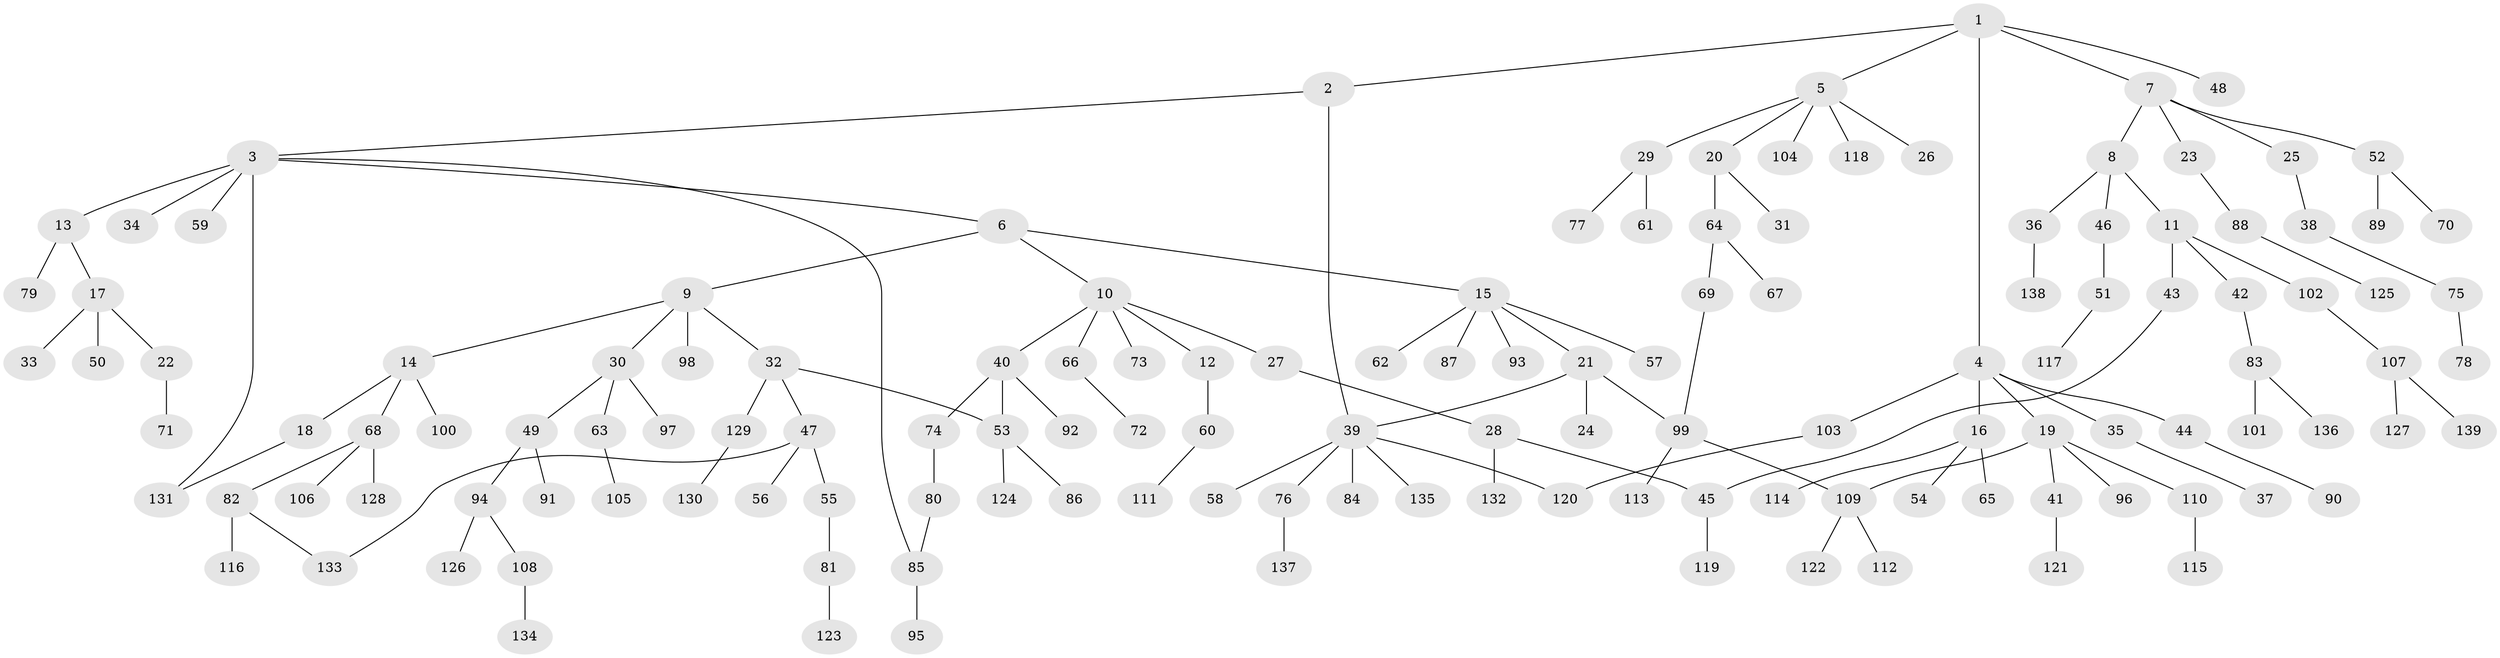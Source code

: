 // coarse degree distribution, {4: 0.09090909090909091, 8: 0.010101010101010102, 7: 0.010101010101010102, 6: 0.050505050505050504, 5: 0.04040404040404041, 2: 0.2222222222222222, 3: 0.06060606060606061, 1: 0.5151515151515151}
// Generated by graph-tools (version 1.1) at 2025/51/02/27/25 19:51:39]
// undirected, 139 vertices, 147 edges
graph export_dot {
graph [start="1"]
  node [color=gray90,style=filled];
  1;
  2;
  3;
  4;
  5;
  6;
  7;
  8;
  9;
  10;
  11;
  12;
  13;
  14;
  15;
  16;
  17;
  18;
  19;
  20;
  21;
  22;
  23;
  24;
  25;
  26;
  27;
  28;
  29;
  30;
  31;
  32;
  33;
  34;
  35;
  36;
  37;
  38;
  39;
  40;
  41;
  42;
  43;
  44;
  45;
  46;
  47;
  48;
  49;
  50;
  51;
  52;
  53;
  54;
  55;
  56;
  57;
  58;
  59;
  60;
  61;
  62;
  63;
  64;
  65;
  66;
  67;
  68;
  69;
  70;
  71;
  72;
  73;
  74;
  75;
  76;
  77;
  78;
  79;
  80;
  81;
  82;
  83;
  84;
  85;
  86;
  87;
  88;
  89;
  90;
  91;
  92;
  93;
  94;
  95;
  96;
  97;
  98;
  99;
  100;
  101;
  102;
  103;
  104;
  105;
  106;
  107;
  108;
  109;
  110;
  111;
  112;
  113;
  114;
  115;
  116;
  117;
  118;
  119;
  120;
  121;
  122;
  123;
  124;
  125;
  126;
  127;
  128;
  129;
  130;
  131;
  132;
  133;
  134;
  135;
  136;
  137;
  138;
  139;
  1 -- 2;
  1 -- 4;
  1 -- 5;
  1 -- 7;
  1 -- 48;
  2 -- 3;
  2 -- 39;
  3 -- 6;
  3 -- 13;
  3 -- 34;
  3 -- 59;
  3 -- 131;
  3 -- 85;
  4 -- 16;
  4 -- 19;
  4 -- 35;
  4 -- 44;
  4 -- 103;
  5 -- 20;
  5 -- 26;
  5 -- 29;
  5 -- 104;
  5 -- 118;
  6 -- 9;
  6 -- 10;
  6 -- 15;
  7 -- 8;
  7 -- 23;
  7 -- 25;
  7 -- 52;
  8 -- 11;
  8 -- 36;
  8 -- 46;
  9 -- 14;
  9 -- 30;
  9 -- 32;
  9 -- 98;
  10 -- 12;
  10 -- 27;
  10 -- 40;
  10 -- 66;
  10 -- 73;
  11 -- 42;
  11 -- 43;
  11 -- 102;
  12 -- 60;
  13 -- 17;
  13 -- 79;
  14 -- 18;
  14 -- 68;
  14 -- 100;
  15 -- 21;
  15 -- 57;
  15 -- 62;
  15 -- 87;
  15 -- 93;
  16 -- 54;
  16 -- 65;
  16 -- 114;
  17 -- 22;
  17 -- 33;
  17 -- 50;
  18 -- 131;
  19 -- 41;
  19 -- 96;
  19 -- 110;
  19 -- 109;
  20 -- 31;
  20 -- 64;
  21 -- 24;
  21 -- 99;
  21 -- 39;
  22 -- 71;
  23 -- 88;
  25 -- 38;
  27 -- 28;
  28 -- 45;
  28 -- 132;
  29 -- 61;
  29 -- 77;
  30 -- 49;
  30 -- 63;
  30 -- 97;
  32 -- 47;
  32 -- 129;
  32 -- 53;
  35 -- 37;
  36 -- 138;
  38 -- 75;
  39 -- 58;
  39 -- 76;
  39 -- 84;
  39 -- 120;
  39 -- 135;
  40 -- 53;
  40 -- 74;
  40 -- 92;
  41 -- 121;
  42 -- 83;
  43 -- 45;
  44 -- 90;
  45 -- 119;
  46 -- 51;
  47 -- 55;
  47 -- 56;
  47 -- 133;
  49 -- 91;
  49 -- 94;
  51 -- 117;
  52 -- 70;
  52 -- 89;
  53 -- 86;
  53 -- 124;
  55 -- 81;
  60 -- 111;
  63 -- 105;
  64 -- 67;
  64 -- 69;
  66 -- 72;
  68 -- 82;
  68 -- 106;
  68 -- 128;
  69 -- 99;
  74 -- 80;
  75 -- 78;
  76 -- 137;
  80 -- 85;
  81 -- 123;
  82 -- 116;
  82 -- 133;
  83 -- 101;
  83 -- 136;
  85 -- 95;
  88 -- 125;
  94 -- 108;
  94 -- 126;
  99 -- 109;
  99 -- 113;
  102 -- 107;
  103 -- 120;
  107 -- 127;
  107 -- 139;
  108 -- 134;
  109 -- 112;
  109 -- 122;
  110 -- 115;
  129 -- 130;
}
